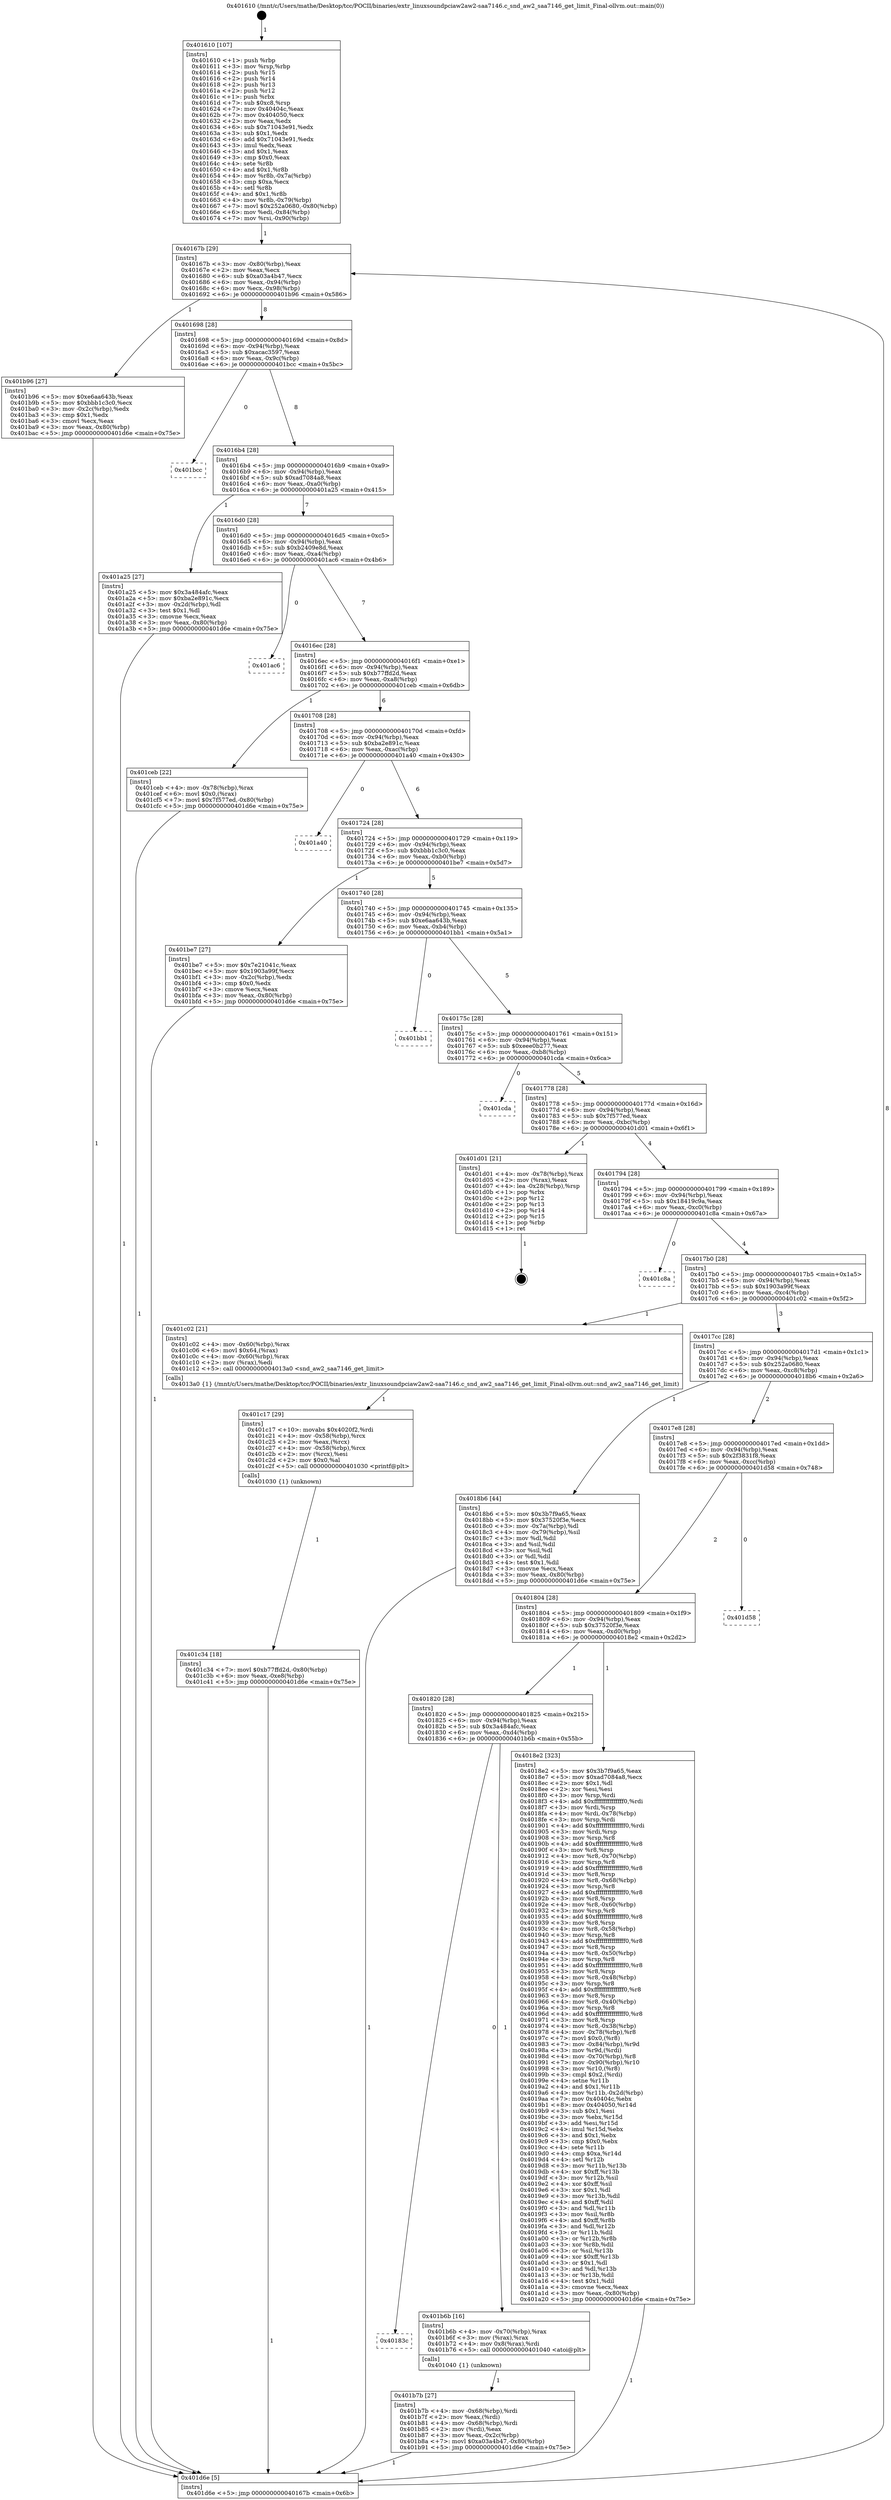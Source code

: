 digraph "0x401610" {
  label = "0x401610 (/mnt/c/Users/mathe/Desktop/tcc/POCII/binaries/extr_linuxsoundpciaw2aw2-saa7146.c_snd_aw2_saa7146_get_limit_Final-ollvm.out::main(0))"
  labelloc = "t"
  node[shape=record]

  Entry [label="",width=0.3,height=0.3,shape=circle,fillcolor=black,style=filled]
  "0x40167b" [label="{
     0x40167b [29]\l
     | [instrs]\l
     &nbsp;&nbsp;0x40167b \<+3\>: mov -0x80(%rbp),%eax\l
     &nbsp;&nbsp;0x40167e \<+2\>: mov %eax,%ecx\l
     &nbsp;&nbsp;0x401680 \<+6\>: sub $0xa03a4b47,%ecx\l
     &nbsp;&nbsp;0x401686 \<+6\>: mov %eax,-0x94(%rbp)\l
     &nbsp;&nbsp;0x40168c \<+6\>: mov %ecx,-0x98(%rbp)\l
     &nbsp;&nbsp;0x401692 \<+6\>: je 0000000000401b96 \<main+0x586\>\l
  }"]
  "0x401b96" [label="{
     0x401b96 [27]\l
     | [instrs]\l
     &nbsp;&nbsp;0x401b96 \<+5\>: mov $0xe6aa643b,%eax\l
     &nbsp;&nbsp;0x401b9b \<+5\>: mov $0xbbb1c3c0,%ecx\l
     &nbsp;&nbsp;0x401ba0 \<+3\>: mov -0x2c(%rbp),%edx\l
     &nbsp;&nbsp;0x401ba3 \<+3\>: cmp $0x1,%edx\l
     &nbsp;&nbsp;0x401ba6 \<+3\>: cmovl %ecx,%eax\l
     &nbsp;&nbsp;0x401ba9 \<+3\>: mov %eax,-0x80(%rbp)\l
     &nbsp;&nbsp;0x401bac \<+5\>: jmp 0000000000401d6e \<main+0x75e\>\l
  }"]
  "0x401698" [label="{
     0x401698 [28]\l
     | [instrs]\l
     &nbsp;&nbsp;0x401698 \<+5\>: jmp 000000000040169d \<main+0x8d\>\l
     &nbsp;&nbsp;0x40169d \<+6\>: mov -0x94(%rbp),%eax\l
     &nbsp;&nbsp;0x4016a3 \<+5\>: sub $0xacac3597,%eax\l
     &nbsp;&nbsp;0x4016a8 \<+6\>: mov %eax,-0x9c(%rbp)\l
     &nbsp;&nbsp;0x4016ae \<+6\>: je 0000000000401bcc \<main+0x5bc\>\l
  }"]
  Exit [label="",width=0.3,height=0.3,shape=circle,fillcolor=black,style=filled,peripheries=2]
  "0x401bcc" [label="{
     0x401bcc\l
  }", style=dashed]
  "0x4016b4" [label="{
     0x4016b4 [28]\l
     | [instrs]\l
     &nbsp;&nbsp;0x4016b4 \<+5\>: jmp 00000000004016b9 \<main+0xa9\>\l
     &nbsp;&nbsp;0x4016b9 \<+6\>: mov -0x94(%rbp),%eax\l
     &nbsp;&nbsp;0x4016bf \<+5\>: sub $0xad7084a8,%eax\l
     &nbsp;&nbsp;0x4016c4 \<+6\>: mov %eax,-0xa0(%rbp)\l
     &nbsp;&nbsp;0x4016ca \<+6\>: je 0000000000401a25 \<main+0x415\>\l
  }"]
  "0x401c34" [label="{
     0x401c34 [18]\l
     | [instrs]\l
     &nbsp;&nbsp;0x401c34 \<+7\>: movl $0xb77ffd2d,-0x80(%rbp)\l
     &nbsp;&nbsp;0x401c3b \<+6\>: mov %eax,-0xe8(%rbp)\l
     &nbsp;&nbsp;0x401c41 \<+5\>: jmp 0000000000401d6e \<main+0x75e\>\l
  }"]
  "0x401a25" [label="{
     0x401a25 [27]\l
     | [instrs]\l
     &nbsp;&nbsp;0x401a25 \<+5\>: mov $0x3a484afc,%eax\l
     &nbsp;&nbsp;0x401a2a \<+5\>: mov $0xba2e891c,%ecx\l
     &nbsp;&nbsp;0x401a2f \<+3\>: mov -0x2d(%rbp),%dl\l
     &nbsp;&nbsp;0x401a32 \<+3\>: test $0x1,%dl\l
     &nbsp;&nbsp;0x401a35 \<+3\>: cmovne %ecx,%eax\l
     &nbsp;&nbsp;0x401a38 \<+3\>: mov %eax,-0x80(%rbp)\l
     &nbsp;&nbsp;0x401a3b \<+5\>: jmp 0000000000401d6e \<main+0x75e\>\l
  }"]
  "0x4016d0" [label="{
     0x4016d0 [28]\l
     | [instrs]\l
     &nbsp;&nbsp;0x4016d0 \<+5\>: jmp 00000000004016d5 \<main+0xc5\>\l
     &nbsp;&nbsp;0x4016d5 \<+6\>: mov -0x94(%rbp),%eax\l
     &nbsp;&nbsp;0x4016db \<+5\>: sub $0xb2409e8d,%eax\l
     &nbsp;&nbsp;0x4016e0 \<+6\>: mov %eax,-0xa4(%rbp)\l
     &nbsp;&nbsp;0x4016e6 \<+6\>: je 0000000000401ac6 \<main+0x4b6\>\l
  }"]
  "0x401c17" [label="{
     0x401c17 [29]\l
     | [instrs]\l
     &nbsp;&nbsp;0x401c17 \<+10\>: movabs $0x4020f2,%rdi\l
     &nbsp;&nbsp;0x401c21 \<+4\>: mov -0x58(%rbp),%rcx\l
     &nbsp;&nbsp;0x401c25 \<+2\>: mov %eax,(%rcx)\l
     &nbsp;&nbsp;0x401c27 \<+4\>: mov -0x58(%rbp),%rcx\l
     &nbsp;&nbsp;0x401c2b \<+2\>: mov (%rcx),%esi\l
     &nbsp;&nbsp;0x401c2d \<+2\>: mov $0x0,%al\l
     &nbsp;&nbsp;0x401c2f \<+5\>: call 0000000000401030 \<printf@plt\>\l
     | [calls]\l
     &nbsp;&nbsp;0x401030 \{1\} (unknown)\l
  }"]
  "0x401ac6" [label="{
     0x401ac6\l
  }", style=dashed]
  "0x4016ec" [label="{
     0x4016ec [28]\l
     | [instrs]\l
     &nbsp;&nbsp;0x4016ec \<+5\>: jmp 00000000004016f1 \<main+0xe1\>\l
     &nbsp;&nbsp;0x4016f1 \<+6\>: mov -0x94(%rbp),%eax\l
     &nbsp;&nbsp;0x4016f7 \<+5\>: sub $0xb77ffd2d,%eax\l
     &nbsp;&nbsp;0x4016fc \<+6\>: mov %eax,-0xa8(%rbp)\l
     &nbsp;&nbsp;0x401702 \<+6\>: je 0000000000401ceb \<main+0x6db\>\l
  }"]
  "0x401b7b" [label="{
     0x401b7b [27]\l
     | [instrs]\l
     &nbsp;&nbsp;0x401b7b \<+4\>: mov -0x68(%rbp),%rdi\l
     &nbsp;&nbsp;0x401b7f \<+2\>: mov %eax,(%rdi)\l
     &nbsp;&nbsp;0x401b81 \<+4\>: mov -0x68(%rbp),%rdi\l
     &nbsp;&nbsp;0x401b85 \<+2\>: mov (%rdi),%eax\l
     &nbsp;&nbsp;0x401b87 \<+3\>: mov %eax,-0x2c(%rbp)\l
     &nbsp;&nbsp;0x401b8a \<+7\>: movl $0xa03a4b47,-0x80(%rbp)\l
     &nbsp;&nbsp;0x401b91 \<+5\>: jmp 0000000000401d6e \<main+0x75e\>\l
  }"]
  "0x401ceb" [label="{
     0x401ceb [22]\l
     | [instrs]\l
     &nbsp;&nbsp;0x401ceb \<+4\>: mov -0x78(%rbp),%rax\l
     &nbsp;&nbsp;0x401cef \<+6\>: movl $0x0,(%rax)\l
     &nbsp;&nbsp;0x401cf5 \<+7\>: movl $0x7f577ed,-0x80(%rbp)\l
     &nbsp;&nbsp;0x401cfc \<+5\>: jmp 0000000000401d6e \<main+0x75e\>\l
  }"]
  "0x401708" [label="{
     0x401708 [28]\l
     | [instrs]\l
     &nbsp;&nbsp;0x401708 \<+5\>: jmp 000000000040170d \<main+0xfd\>\l
     &nbsp;&nbsp;0x40170d \<+6\>: mov -0x94(%rbp),%eax\l
     &nbsp;&nbsp;0x401713 \<+5\>: sub $0xba2e891c,%eax\l
     &nbsp;&nbsp;0x401718 \<+6\>: mov %eax,-0xac(%rbp)\l
     &nbsp;&nbsp;0x40171e \<+6\>: je 0000000000401a40 \<main+0x430\>\l
  }"]
  "0x40183c" [label="{
     0x40183c\l
  }", style=dashed]
  "0x401a40" [label="{
     0x401a40\l
  }", style=dashed]
  "0x401724" [label="{
     0x401724 [28]\l
     | [instrs]\l
     &nbsp;&nbsp;0x401724 \<+5\>: jmp 0000000000401729 \<main+0x119\>\l
     &nbsp;&nbsp;0x401729 \<+6\>: mov -0x94(%rbp),%eax\l
     &nbsp;&nbsp;0x40172f \<+5\>: sub $0xbbb1c3c0,%eax\l
     &nbsp;&nbsp;0x401734 \<+6\>: mov %eax,-0xb0(%rbp)\l
     &nbsp;&nbsp;0x40173a \<+6\>: je 0000000000401be7 \<main+0x5d7\>\l
  }"]
  "0x401b6b" [label="{
     0x401b6b [16]\l
     | [instrs]\l
     &nbsp;&nbsp;0x401b6b \<+4\>: mov -0x70(%rbp),%rax\l
     &nbsp;&nbsp;0x401b6f \<+3\>: mov (%rax),%rax\l
     &nbsp;&nbsp;0x401b72 \<+4\>: mov 0x8(%rax),%rdi\l
     &nbsp;&nbsp;0x401b76 \<+5\>: call 0000000000401040 \<atoi@plt\>\l
     | [calls]\l
     &nbsp;&nbsp;0x401040 \{1\} (unknown)\l
  }"]
  "0x401be7" [label="{
     0x401be7 [27]\l
     | [instrs]\l
     &nbsp;&nbsp;0x401be7 \<+5\>: mov $0x7e21041c,%eax\l
     &nbsp;&nbsp;0x401bec \<+5\>: mov $0x1903a99f,%ecx\l
     &nbsp;&nbsp;0x401bf1 \<+3\>: mov -0x2c(%rbp),%edx\l
     &nbsp;&nbsp;0x401bf4 \<+3\>: cmp $0x0,%edx\l
     &nbsp;&nbsp;0x401bf7 \<+3\>: cmove %ecx,%eax\l
     &nbsp;&nbsp;0x401bfa \<+3\>: mov %eax,-0x80(%rbp)\l
     &nbsp;&nbsp;0x401bfd \<+5\>: jmp 0000000000401d6e \<main+0x75e\>\l
  }"]
  "0x401740" [label="{
     0x401740 [28]\l
     | [instrs]\l
     &nbsp;&nbsp;0x401740 \<+5\>: jmp 0000000000401745 \<main+0x135\>\l
     &nbsp;&nbsp;0x401745 \<+6\>: mov -0x94(%rbp),%eax\l
     &nbsp;&nbsp;0x40174b \<+5\>: sub $0xe6aa643b,%eax\l
     &nbsp;&nbsp;0x401750 \<+6\>: mov %eax,-0xb4(%rbp)\l
     &nbsp;&nbsp;0x401756 \<+6\>: je 0000000000401bb1 \<main+0x5a1\>\l
  }"]
  "0x401820" [label="{
     0x401820 [28]\l
     | [instrs]\l
     &nbsp;&nbsp;0x401820 \<+5\>: jmp 0000000000401825 \<main+0x215\>\l
     &nbsp;&nbsp;0x401825 \<+6\>: mov -0x94(%rbp),%eax\l
     &nbsp;&nbsp;0x40182b \<+5\>: sub $0x3a484afc,%eax\l
     &nbsp;&nbsp;0x401830 \<+6\>: mov %eax,-0xd4(%rbp)\l
     &nbsp;&nbsp;0x401836 \<+6\>: je 0000000000401b6b \<main+0x55b\>\l
  }"]
  "0x401bb1" [label="{
     0x401bb1\l
  }", style=dashed]
  "0x40175c" [label="{
     0x40175c [28]\l
     | [instrs]\l
     &nbsp;&nbsp;0x40175c \<+5\>: jmp 0000000000401761 \<main+0x151\>\l
     &nbsp;&nbsp;0x401761 \<+6\>: mov -0x94(%rbp),%eax\l
     &nbsp;&nbsp;0x401767 \<+5\>: sub $0xeee0b277,%eax\l
     &nbsp;&nbsp;0x40176c \<+6\>: mov %eax,-0xb8(%rbp)\l
     &nbsp;&nbsp;0x401772 \<+6\>: je 0000000000401cda \<main+0x6ca\>\l
  }"]
  "0x4018e2" [label="{
     0x4018e2 [323]\l
     | [instrs]\l
     &nbsp;&nbsp;0x4018e2 \<+5\>: mov $0x3b7f9a65,%eax\l
     &nbsp;&nbsp;0x4018e7 \<+5\>: mov $0xad7084a8,%ecx\l
     &nbsp;&nbsp;0x4018ec \<+2\>: mov $0x1,%dl\l
     &nbsp;&nbsp;0x4018ee \<+2\>: xor %esi,%esi\l
     &nbsp;&nbsp;0x4018f0 \<+3\>: mov %rsp,%rdi\l
     &nbsp;&nbsp;0x4018f3 \<+4\>: add $0xfffffffffffffff0,%rdi\l
     &nbsp;&nbsp;0x4018f7 \<+3\>: mov %rdi,%rsp\l
     &nbsp;&nbsp;0x4018fa \<+4\>: mov %rdi,-0x78(%rbp)\l
     &nbsp;&nbsp;0x4018fe \<+3\>: mov %rsp,%rdi\l
     &nbsp;&nbsp;0x401901 \<+4\>: add $0xfffffffffffffff0,%rdi\l
     &nbsp;&nbsp;0x401905 \<+3\>: mov %rdi,%rsp\l
     &nbsp;&nbsp;0x401908 \<+3\>: mov %rsp,%r8\l
     &nbsp;&nbsp;0x40190b \<+4\>: add $0xfffffffffffffff0,%r8\l
     &nbsp;&nbsp;0x40190f \<+3\>: mov %r8,%rsp\l
     &nbsp;&nbsp;0x401912 \<+4\>: mov %r8,-0x70(%rbp)\l
     &nbsp;&nbsp;0x401916 \<+3\>: mov %rsp,%r8\l
     &nbsp;&nbsp;0x401919 \<+4\>: add $0xfffffffffffffff0,%r8\l
     &nbsp;&nbsp;0x40191d \<+3\>: mov %r8,%rsp\l
     &nbsp;&nbsp;0x401920 \<+4\>: mov %r8,-0x68(%rbp)\l
     &nbsp;&nbsp;0x401924 \<+3\>: mov %rsp,%r8\l
     &nbsp;&nbsp;0x401927 \<+4\>: add $0xfffffffffffffff0,%r8\l
     &nbsp;&nbsp;0x40192b \<+3\>: mov %r8,%rsp\l
     &nbsp;&nbsp;0x40192e \<+4\>: mov %r8,-0x60(%rbp)\l
     &nbsp;&nbsp;0x401932 \<+3\>: mov %rsp,%r8\l
     &nbsp;&nbsp;0x401935 \<+4\>: add $0xfffffffffffffff0,%r8\l
     &nbsp;&nbsp;0x401939 \<+3\>: mov %r8,%rsp\l
     &nbsp;&nbsp;0x40193c \<+4\>: mov %r8,-0x58(%rbp)\l
     &nbsp;&nbsp;0x401940 \<+3\>: mov %rsp,%r8\l
     &nbsp;&nbsp;0x401943 \<+4\>: add $0xfffffffffffffff0,%r8\l
     &nbsp;&nbsp;0x401947 \<+3\>: mov %r8,%rsp\l
     &nbsp;&nbsp;0x40194a \<+4\>: mov %r8,-0x50(%rbp)\l
     &nbsp;&nbsp;0x40194e \<+3\>: mov %rsp,%r8\l
     &nbsp;&nbsp;0x401951 \<+4\>: add $0xfffffffffffffff0,%r8\l
     &nbsp;&nbsp;0x401955 \<+3\>: mov %r8,%rsp\l
     &nbsp;&nbsp;0x401958 \<+4\>: mov %r8,-0x48(%rbp)\l
     &nbsp;&nbsp;0x40195c \<+3\>: mov %rsp,%r8\l
     &nbsp;&nbsp;0x40195f \<+4\>: add $0xfffffffffffffff0,%r8\l
     &nbsp;&nbsp;0x401963 \<+3\>: mov %r8,%rsp\l
     &nbsp;&nbsp;0x401966 \<+4\>: mov %r8,-0x40(%rbp)\l
     &nbsp;&nbsp;0x40196a \<+3\>: mov %rsp,%r8\l
     &nbsp;&nbsp;0x40196d \<+4\>: add $0xfffffffffffffff0,%r8\l
     &nbsp;&nbsp;0x401971 \<+3\>: mov %r8,%rsp\l
     &nbsp;&nbsp;0x401974 \<+4\>: mov %r8,-0x38(%rbp)\l
     &nbsp;&nbsp;0x401978 \<+4\>: mov -0x78(%rbp),%r8\l
     &nbsp;&nbsp;0x40197c \<+7\>: movl $0x0,(%r8)\l
     &nbsp;&nbsp;0x401983 \<+7\>: mov -0x84(%rbp),%r9d\l
     &nbsp;&nbsp;0x40198a \<+3\>: mov %r9d,(%rdi)\l
     &nbsp;&nbsp;0x40198d \<+4\>: mov -0x70(%rbp),%r8\l
     &nbsp;&nbsp;0x401991 \<+7\>: mov -0x90(%rbp),%r10\l
     &nbsp;&nbsp;0x401998 \<+3\>: mov %r10,(%r8)\l
     &nbsp;&nbsp;0x40199b \<+3\>: cmpl $0x2,(%rdi)\l
     &nbsp;&nbsp;0x40199e \<+4\>: setne %r11b\l
     &nbsp;&nbsp;0x4019a2 \<+4\>: and $0x1,%r11b\l
     &nbsp;&nbsp;0x4019a6 \<+4\>: mov %r11b,-0x2d(%rbp)\l
     &nbsp;&nbsp;0x4019aa \<+7\>: mov 0x40404c,%ebx\l
     &nbsp;&nbsp;0x4019b1 \<+8\>: mov 0x404050,%r14d\l
     &nbsp;&nbsp;0x4019b9 \<+3\>: sub $0x1,%esi\l
     &nbsp;&nbsp;0x4019bc \<+3\>: mov %ebx,%r15d\l
     &nbsp;&nbsp;0x4019bf \<+3\>: add %esi,%r15d\l
     &nbsp;&nbsp;0x4019c2 \<+4\>: imul %r15d,%ebx\l
     &nbsp;&nbsp;0x4019c6 \<+3\>: and $0x1,%ebx\l
     &nbsp;&nbsp;0x4019c9 \<+3\>: cmp $0x0,%ebx\l
     &nbsp;&nbsp;0x4019cc \<+4\>: sete %r11b\l
     &nbsp;&nbsp;0x4019d0 \<+4\>: cmp $0xa,%r14d\l
     &nbsp;&nbsp;0x4019d4 \<+4\>: setl %r12b\l
     &nbsp;&nbsp;0x4019d8 \<+3\>: mov %r11b,%r13b\l
     &nbsp;&nbsp;0x4019db \<+4\>: xor $0xff,%r13b\l
     &nbsp;&nbsp;0x4019df \<+3\>: mov %r12b,%sil\l
     &nbsp;&nbsp;0x4019e2 \<+4\>: xor $0xff,%sil\l
     &nbsp;&nbsp;0x4019e6 \<+3\>: xor $0x1,%dl\l
     &nbsp;&nbsp;0x4019e9 \<+3\>: mov %r13b,%dil\l
     &nbsp;&nbsp;0x4019ec \<+4\>: and $0xff,%dil\l
     &nbsp;&nbsp;0x4019f0 \<+3\>: and %dl,%r11b\l
     &nbsp;&nbsp;0x4019f3 \<+3\>: mov %sil,%r8b\l
     &nbsp;&nbsp;0x4019f6 \<+4\>: and $0xff,%r8b\l
     &nbsp;&nbsp;0x4019fa \<+3\>: and %dl,%r12b\l
     &nbsp;&nbsp;0x4019fd \<+3\>: or %r11b,%dil\l
     &nbsp;&nbsp;0x401a00 \<+3\>: or %r12b,%r8b\l
     &nbsp;&nbsp;0x401a03 \<+3\>: xor %r8b,%dil\l
     &nbsp;&nbsp;0x401a06 \<+3\>: or %sil,%r13b\l
     &nbsp;&nbsp;0x401a09 \<+4\>: xor $0xff,%r13b\l
     &nbsp;&nbsp;0x401a0d \<+3\>: or $0x1,%dl\l
     &nbsp;&nbsp;0x401a10 \<+3\>: and %dl,%r13b\l
     &nbsp;&nbsp;0x401a13 \<+3\>: or %r13b,%dil\l
     &nbsp;&nbsp;0x401a16 \<+4\>: test $0x1,%dil\l
     &nbsp;&nbsp;0x401a1a \<+3\>: cmovne %ecx,%eax\l
     &nbsp;&nbsp;0x401a1d \<+3\>: mov %eax,-0x80(%rbp)\l
     &nbsp;&nbsp;0x401a20 \<+5\>: jmp 0000000000401d6e \<main+0x75e\>\l
  }"]
  "0x401cda" [label="{
     0x401cda\l
  }", style=dashed]
  "0x401778" [label="{
     0x401778 [28]\l
     | [instrs]\l
     &nbsp;&nbsp;0x401778 \<+5\>: jmp 000000000040177d \<main+0x16d\>\l
     &nbsp;&nbsp;0x40177d \<+6\>: mov -0x94(%rbp),%eax\l
     &nbsp;&nbsp;0x401783 \<+5\>: sub $0x7f577ed,%eax\l
     &nbsp;&nbsp;0x401788 \<+6\>: mov %eax,-0xbc(%rbp)\l
     &nbsp;&nbsp;0x40178e \<+6\>: je 0000000000401d01 \<main+0x6f1\>\l
  }"]
  "0x401804" [label="{
     0x401804 [28]\l
     | [instrs]\l
     &nbsp;&nbsp;0x401804 \<+5\>: jmp 0000000000401809 \<main+0x1f9\>\l
     &nbsp;&nbsp;0x401809 \<+6\>: mov -0x94(%rbp),%eax\l
     &nbsp;&nbsp;0x40180f \<+5\>: sub $0x37520f3e,%eax\l
     &nbsp;&nbsp;0x401814 \<+6\>: mov %eax,-0xd0(%rbp)\l
     &nbsp;&nbsp;0x40181a \<+6\>: je 00000000004018e2 \<main+0x2d2\>\l
  }"]
  "0x401d01" [label="{
     0x401d01 [21]\l
     | [instrs]\l
     &nbsp;&nbsp;0x401d01 \<+4\>: mov -0x78(%rbp),%rax\l
     &nbsp;&nbsp;0x401d05 \<+2\>: mov (%rax),%eax\l
     &nbsp;&nbsp;0x401d07 \<+4\>: lea -0x28(%rbp),%rsp\l
     &nbsp;&nbsp;0x401d0b \<+1\>: pop %rbx\l
     &nbsp;&nbsp;0x401d0c \<+2\>: pop %r12\l
     &nbsp;&nbsp;0x401d0e \<+2\>: pop %r13\l
     &nbsp;&nbsp;0x401d10 \<+2\>: pop %r14\l
     &nbsp;&nbsp;0x401d12 \<+2\>: pop %r15\l
     &nbsp;&nbsp;0x401d14 \<+1\>: pop %rbp\l
     &nbsp;&nbsp;0x401d15 \<+1\>: ret\l
  }"]
  "0x401794" [label="{
     0x401794 [28]\l
     | [instrs]\l
     &nbsp;&nbsp;0x401794 \<+5\>: jmp 0000000000401799 \<main+0x189\>\l
     &nbsp;&nbsp;0x401799 \<+6\>: mov -0x94(%rbp),%eax\l
     &nbsp;&nbsp;0x40179f \<+5\>: sub $0x18419c9a,%eax\l
     &nbsp;&nbsp;0x4017a4 \<+6\>: mov %eax,-0xc0(%rbp)\l
     &nbsp;&nbsp;0x4017aa \<+6\>: je 0000000000401c8a \<main+0x67a\>\l
  }"]
  "0x401d58" [label="{
     0x401d58\l
  }", style=dashed]
  "0x401c8a" [label="{
     0x401c8a\l
  }", style=dashed]
  "0x4017b0" [label="{
     0x4017b0 [28]\l
     | [instrs]\l
     &nbsp;&nbsp;0x4017b0 \<+5\>: jmp 00000000004017b5 \<main+0x1a5\>\l
     &nbsp;&nbsp;0x4017b5 \<+6\>: mov -0x94(%rbp),%eax\l
     &nbsp;&nbsp;0x4017bb \<+5\>: sub $0x1903a99f,%eax\l
     &nbsp;&nbsp;0x4017c0 \<+6\>: mov %eax,-0xc4(%rbp)\l
     &nbsp;&nbsp;0x4017c6 \<+6\>: je 0000000000401c02 \<main+0x5f2\>\l
  }"]
  "0x401610" [label="{
     0x401610 [107]\l
     | [instrs]\l
     &nbsp;&nbsp;0x401610 \<+1\>: push %rbp\l
     &nbsp;&nbsp;0x401611 \<+3\>: mov %rsp,%rbp\l
     &nbsp;&nbsp;0x401614 \<+2\>: push %r15\l
     &nbsp;&nbsp;0x401616 \<+2\>: push %r14\l
     &nbsp;&nbsp;0x401618 \<+2\>: push %r13\l
     &nbsp;&nbsp;0x40161a \<+2\>: push %r12\l
     &nbsp;&nbsp;0x40161c \<+1\>: push %rbx\l
     &nbsp;&nbsp;0x40161d \<+7\>: sub $0xc8,%rsp\l
     &nbsp;&nbsp;0x401624 \<+7\>: mov 0x40404c,%eax\l
     &nbsp;&nbsp;0x40162b \<+7\>: mov 0x404050,%ecx\l
     &nbsp;&nbsp;0x401632 \<+2\>: mov %eax,%edx\l
     &nbsp;&nbsp;0x401634 \<+6\>: sub $0x71043e91,%edx\l
     &nbsp;&nbsp;0x40163a \<+3\>: sub $0x1,%edx\l
     &nbsp;&nbsp;0x40163d \<+6\>: add $0x71043e91,%edx\l
     &nbsp;&nbsp;0x401643 \<+3\>: imul %edx,%eax\l
     &nbsp;&nbsp;0x401646 \<+3\>: and $0x1,%eax\l
     &nbsp;&nbsp;0x401649 \<+3\>: cmp $0x0,%eax\l
     &nbsp;&nbsp;0x40164c \<+4\>: sete %r8b\l
     &nbsp;&nbsp;0x401650 \<+4\>: and $0x1,%r8b\l
     &nbsp;&nbsp;0x401654 \<+4\>: mov %r8b,-0x7a(%rbp)\l
     &nbsp;&nbsp;0x401658 \<+3\>: cmp $0xa,%ecx\l
     &nbsp;&nbsp;0x40165b \<+4\>: setl %r8b\l
     &nbsp;&nbsp;0x40165f \<+4\>: and $0x1,%r8b\l
     &nbsp;&nbsp;0x401663 \<+4\>: mov %r8b,-0x79(%rbp)\l
     &nbsp;&nbsp;0x401667 \<+7\>: movl $0x252a0680,-0x80(%rbp)\l
     &nbsp;&nbsp;0x40166e \<+6\>: mov %edi,-0x84(%rbp)\l
     &nbsp;&nbsp;0x401674 \<+7\>: mov %rsi,-0x90(%rbp)\l
  }"]
  "0x401c02" [label="{
     0x401c02 [21]\l
     | [instrs]\l
     &nbsp;&nbsp;0x401c02 \<+4\>: mov -0x60(%rbp),%rax\l
     &nbsp;&nbsp;0x401c06 \<+6\>: movl $0x64,(%rax)\l
     &nbsp;&nbsp;0x401c0c \<+4\>: mov -0x60(%rbp),%rax\l
     &nbsp;&nbsp;0x401c10 \<+2\>: mov (%rax),%edi\l
     &nbsp;&nbsp;0x401c12 \<+5\>: call 00000000004013a0 \<snd_aw2_saa7146_get_limit\>\l
     | [calls]\l
     &nbsp;&nbsp;0x4013a0 \{1\} (/mnt/c/Users/mathe/Desktop/tcc/POCII/binaries/extr_linuxsoundpciaw2aw2-saa7146.c_snd_aw2_saa7146_get_limit_Final-ollvm.out::snd_aw2_saa7146_get_limit)\l
  }"]
  "0x4017cc" [label="{
     0x4017cc [28]\l
     | [instrs]\l
     &nbsp;&nbsp;0x4017cc \<+5\>: jmp 00000000004017d1 \<main+0x1c1\>\l
     &nbsp;&nbsp;0x4017d1 \<+6\>: mov -0x94(%rbp),%eax\l
     &nbsp;&nbsp;0x4017d7 \<+5\>: sub $0x252a0680,%eax\l
     &nbsp;&nbsp;0x4017dc \<+6\>: mov %eax,-0xc8(%rbp)\l
     &nbsp;&nbsp;0x4017e2 \<+6\>: je 00000000004018b6 \<main+0x2a6\>\l
  }"]
  "0x401d6e" [label="{
     0x401d6e [5]\l
     | [instrs]\l
     &nbsp;&nbsp;0x401d6e \<+5\>: jmp 000000000040167b \<main+0x6b\>\l
  }"]
  "0x4018b6" [label="{
     0x4018b6 [44]\l
     | [instrs]\l
     &nbsp;&nbsp;0x4018b6 \<+5\>: mov $0x3b7f9a65,%eax\l
     &nbsp;&nbsp;0x4018bb \<+5\>: mov $0x37520f3e,%ecx\l
     &nbsp;&nbsp;0x4018c0 \<+3\>: mov -0x7a(%rbp),%dl\l
     &nbsp;&nbsp;0x4018c3 \<+4\>: mov -0x79(%rbp),%sil\l
     &nbsp;&nbsp;0x4018c7 \<+3\>: mov %dl,%dil\l
     &nbsp;&nbsp;0x4018ca \<+3\>: and %sil,%dil\l
     &nbsp;&nbsp;0x4018cd \<+3\>: xor %sil,%dl\l
     &nbsp;&nbsp;0x4018d0 \<+3\>: or %dl,%dil\l
     &nbsp;&nbsp;0x4018d3 \<+4\>: test $0x1,%dil\l
     &nbsp;&nbsp;0x4018d7 \<+3\>: cmovne %ecx,%eax\l
     &nbsp;&nbsp;0x4018da \<+3\>: mov %eax,-0x80(%rbp)\l
     &nbsp;&nbsp;0x4018dd \<+5\>: jmp 0000000000401d6e \<main+0x75e\>\l
  }"]
  "0x4017e8" [label="{
     0x4017e8 [28]\l
     | [instrs]\l
     &nbsp;&nbsp;0x4017e8 \<+5\>: jmp 00000000004017ed \<main+0x1dd\>\l
     &nbsp;&nbsp;0x4017ed \<+6\>: mov -0x94(%rbp),%eax\l
     &nbsp;&nbsp;0x4017f3 \<+5\>: sub $0x2f3831f8,%eax\l
     &nbsp;&nbsp;0x4017f8 \<+6\>: mov %eax,-0xcc(%rbp)\l
     &nbsp;&nbsp;0x4017fe \<+6\>: je 0000000000401d58 \<main+0x748\>\l
  }"]
  Entry -> "0x401610" [label=" 1"]
  "0x40167b" -> "0x401b96" [label=" 1"]
  "0x40167b" -> "0x401698" [label=" 8"]
  "0x401d01" -> Exit [label=" 1"]
  "0x401698" -> "0x401bcc" [label=" 0"]
  "0x401698" -> "0x4016b4" [label=" 8"]
  "0x401ceb" -> "0x401d6e" [label=" 1"]
  "0x4016b4" -> "0x401a25" [label=" 1"]
  "0x4016b4" -> "0x4016d0" [label=" 7"]
  "0x401c34" -> "0x401d6e" [label=" 1"]
  "0x4016d0" -> "0x401ac6" [label=" 0"]
  "0x4016d0" -> "0x4016ec" [label=" 7"]
  "0x401c17" -> "0x401c34" [label=" 1"]
  "0x4016ec" -> "0x401ceb" [label=" 1"]
  "0x4016ec" -> "0x401708" [label=" 6"]
  "0x401c02" -> "0x401c17" [label=" 1"]
  "0x401708" -> "0x401a40" [label=" 0"]
  "0x401708" -> "0x401724" [label=" 6"]
  "0x401be7" -> "0x401d6e" [label=" 1"]
  "0x401724" -> "0x401be7" [label=" 1"]
  "0x401724" -> "0x401740" [label=" 5"]
  "0x401b96" -> "0x401d6e" [label=" 1"]
  "0x401740" -> "0x401bb1" [label=" 0"]
  "0x401740" -> "0x40175c" [label=" 5"]
  "0x401820" -> "0x40183c" [label=" 0"]
  "0x40175c" -> "0x401cda" [label=" 0"]
  "0x40175c" -> "0x401778" [label=" 5"]
  "0x401820" -> "0x401b6b" [label=" 1"]
  "0x401778" -> "0x401d01" [label=" 1"]
  "0x401778" -> "0x401794" [label=" 4"]
  "0x401a25" -> "0x401d6e" [label=" 1"]
  "0x401794" -> "0x401c8a" [label=" 0"]
  "0x401794" -> "0x4017b0" [label=" 4"]
  "0x4018e2" -> "0x401d6e" [label=" 1"]
  "0x4017b0" -> "0x401c02" [label=" 1"]
  "0x4017b0" -> "0x4017cc" [label=" 3"]
  "0x401804" -> "0x401820" [label=" 1"]
  "0x4017cc" -> "0x4018b6" [label=" 1"]
  "0x4017cc" -> "0x4017e8" [label=" 2"]
  "0x4018b6" -> "0x401d6e" [label=" 1"]
  "0x401610" -> "0x40167b" [label=" 1"]
  "0x401d6e" -> "0x40167b" [label=" 8"]
  "0x401b6b" -> "0x401b7b" [label=" 1"]
  "0x4017e8" -> "0x401d58" [label=" 0"]
  "0x4017e8" -> "0x401804" [label=" 2"]
  "0x401b7b" -> "0x401d6e" [label=" 1"]
  "0x401804" -> "0x4018e2" [label=" 1"]
}
